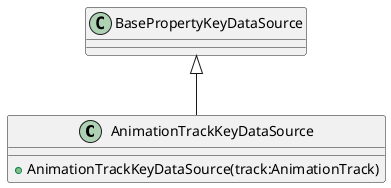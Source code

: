@startuml
class AnimationTrackKeyDataSource {
    + AnimationTrackKeyDataSource(track:AnimationTrack)
}
BasePropertyKeyDataSource <|-- AnimationTrackKeyDataSource
@enduml
